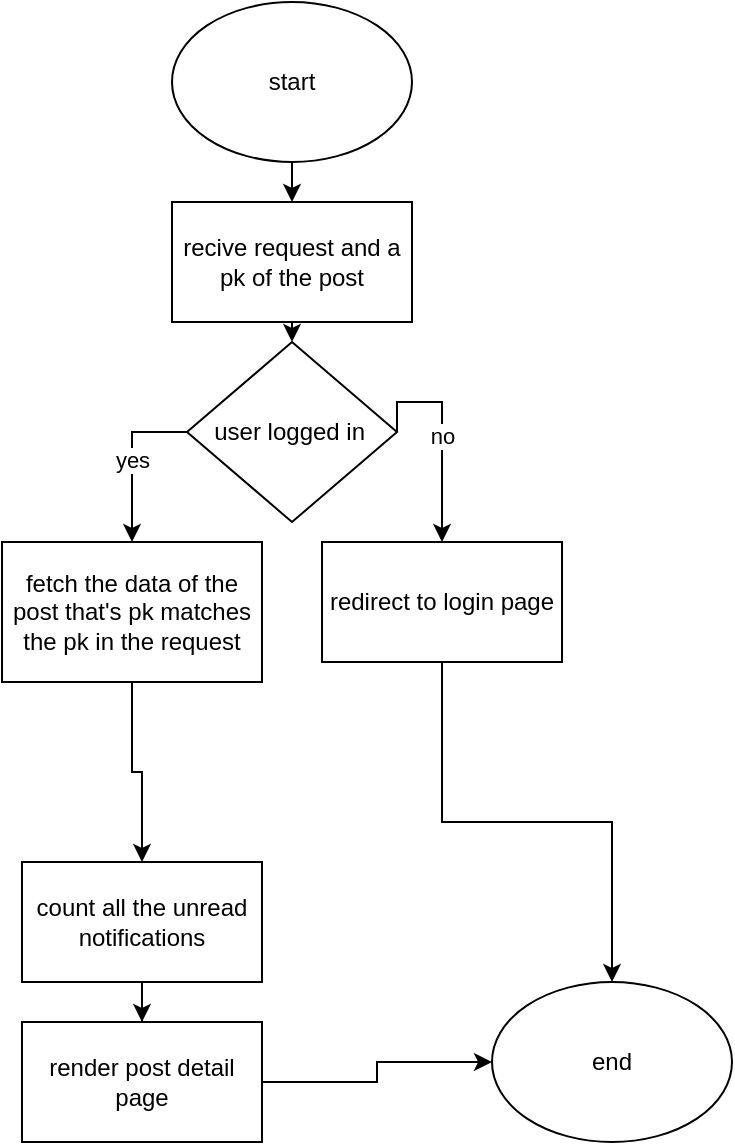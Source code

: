 <mxfile version="24.0.4" type="device">
  <diagram name="Page-1" id="cWR2kvsjqK5DnU9BWyxh">
    <mxGraphModel dx="1276" dy="606" grid="1" gridSize="10" guides="1" tooltips="1" connect="1" arrows="1" fold="1" page="1" pageScale="1" pageWidth="850" pageHeight="1100" math="0" shadow="0">
      <root>
        <mxCell id="0" />
        <mxCell id="1" parent="0" />
        <mxCell id="gkCFAGQzwn8Dh7KJZnO2-1" value="end" style="ellipse;whiteSpace=wrap;html=1;" parent="1" vertex="1">
          <mxGeometry x="465" y="540" width="120" height="80" as="geometry" />
        </mxCell>
        <mxCell id="gkCFAGQzwn8Dh7KJZnO2-24" style="edgeStyle=orthogonalEdgeStyle;rounded=0;orthogonalLoop=1;jettySize=auto;html=1;exitX=0.5;exitY=1;exitDx=0;exitDy=0;entryX=0.5;entryY=0;entryDx=0;entryDy=0;" parent="1" source="gkCFAGQzwn8Dh7KJZnO2-2" target="gkCFAGQzwn8Dh7KJZnO2-11" edge="1">
          <mxGeometry relative="1" as="geometry" />
        </mxCell>
        <mxCell id="gkCFAGQzwn8Dh7KJZnO2-2" value="start" style="ellipse;whiteSpace=wrap;html=1;" parent="1" vertex="1">
          <mxGeometry x="305" y="50" width="120" height="80" as="geometry" />
        </mxCell>
        <mxCell id="gkCFAGQzwn8Dh7KJZnO2-6" value="" style="edgeStyle=orthogonalEdgeStyle;rounded=0;orthogonalLoop=1;jettySize=auto;html=1;" parent="1" source="gkCFAGQzwn8Dh7KJZnO2-3" target="gkCFAGQzwn8Dh7KJZnO2-5" edge="1">
          <mxGeometry relative="1" as="geometry" />
        </mxCell>
        <mxCell id="gkCFAGQzwn8Dh7KJZnO2-3" value="fetch the data of the post that&#39;s pk matches the pk in the request" style="whiteSpace=wrap;html=1;" parent="1" vertex="1">
          <mxGeometry x="220" y="320" width="130" height="70" as="geometry" />
        </mxCell>
        <mxCell id="gkCFAGQzwn8Dh7KJZnO2-15" value="" style="edgeStyle=orthogonalEdgeStyle;rounded=0;orthogonalLoop=1;jettySize=auto;html=1;" parent="1" source="gkCFAGQzwn8Dh7KJZnO2-5" target="gkCFAGQzwn8Dh7KJZnO2-14" edge="1">
          <mxGeometry relative="1" as="geometry" />
        </mxCell>
        <mxCell id="gkCFAGQzwn8Dh7KJZnO2-5" value="count all the unread notifications" style="whiteSpace=wrap;html=1;" parent="1" vertex="1">
          <mxGeometry x="230" y="480" width="120" height="60" as="geometry" />
        </mxCell>
        <mxCell id="gkCFAGQzwn8Dh7KJZnO2-25" style="edgeStyle=orthogonalEdgeStyle;rounded=0;orthogonalLoop=1;jettySize=auto;html=1;exitX=0.5;exitY=1;exitDx=0;exitDy=0;entryX=0.5;entryY=0;entryDx=0;entryDy=0;" parent="1" source="gkCFAGQzwn8Dh7KJZnO2-11" target="gkCFAGQzwn8Dh7KJZnO2-17" edge="1">
          <mxGeometry relative="1" as="geometry" />
        </mxCell>
        <mxCell id="gkCFAGQzwn8Dh7KJZnO2-11" value="recive request and a pk of the post" style="whiteSpace=wrap;html=1;" parent="1" vertex="1">
          <mxGeometry x="305" y="150" width="120" height="60" as="geometry" />
        </mxCell>
        <mxCell id="gkCFAGQzwn8Dh7KJZnO2-16" value="" style="edgeStyle=orthogonalEdgeStyle;rounded=0;orthogonalLoop=1;jettySize=auto;html=1;" parent="1" source="gkCFAGQzwn8Dh7KJZnO2-14" target="gkCFAGQzwn8Dh7KJZnO2-1" edge="1">
          <mxGeometry relative="1" as="geometry" />
        </mxCell>
        <mxCell id="gkCFAGQzwn8Dh7KJZnO2-14" value="render post detail page" style="whiteSpace=wrap;html=1;" parent="1" vertex="1">
          <mxGeometry x="230" y="560" width="120" height="60" as="geometry" />
        </mxCell>
        <mxCell id="gkCFAGQzwn8Dh7KJZnO2-23" value="no" style="edgeStyle=orthogonalEdgeStyle;rounded=0;orthogonalLoop=1;jettySize=auto;html=1;exitX=1;exitY=0.5;exitDx=0;exitDy=0;" parent="1" source="gkCFAGQzwn8Dh7KJZnO2-17" target="gkCFAGQzwn8Dh7KJZnO2-20" edge="1">
          <mxGeometry relative="1" as="geometry">
            <Array as="points">
              <mxPoint x="418" y="250" />
              <mxPoint x="440" y="250" />
            </Array>
          </mxGeometry>
        </mxCell>
        <mxCell id="gkCFAGQzwn8Dh7KJZnO2-26" value="yes" style="edgeStyle=orthogonalEdgeStyle;rounded=0;orthogonalLoop=1;jettySize=auto;html=1;exitX=0;exitY=0.5;exitDx=0;exitDy=0;entryX=0.5;entryY=0;entryDx=0;entryDy=0;" parent="1" source="gkCFAGQzwn8Dh7KJZnO2-17" target="gkCFAGQzwn8Dh7KJZnO2-3" edge="1">
          <mxGeometry relative="1" as="geometry" />
        </mxCell>
        <mxCell id="gkCFAGQzwn8Dh7KJZnO2-17" value="user logged in&amp;nbsp;" style="rhombus;whiteSpace=wrap;html=1;" parent="1" vertex="1">
          <mxGeometry x="312.5" y="220" width="105" height="90" as="geometry" />
        </mxCell>
        <mxCell id="gkCFAGQzwn8Dh7KJZnO2-22" style="edgeStyle=orthogonalEdgeStyle;rounded=0;orthogonalLoop=1;jettySize=auto;html=1;entryX=0.5;entryY=0;entryDx=0;entryDy=0;" parent="1" source="gkCFAGQzwn8Dh7KJZnO2-20" target="gkCFAGQzwn8Dh7KJZnO2-1" edge="1">
          <mxGeometry relative="1" as="geometry" />
        </mxCell>
        <mxCell id="gkCFAGQzwn8Dh7KJZnO2-20" value="redirect to login page" style="whiteSpace=wrap;html=1;" parent="1" vertex="1">
          <mxGeometry x="380" y="320" width="120" height="60" as="geometry" />
        </mxCell>
      </root>
    </mxGraphModel>
  </diagram>
</mxfile>
